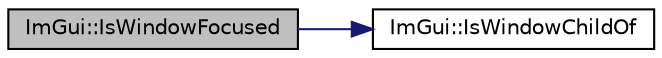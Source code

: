 digraph "ImGui::IsWindowFocused"
{
 // LATEX_PDF_SIZE
  edge [fontname="Helvetica",fontsize="10",labelfontname="Helvetica",labelfontsize="10"];
  node [fontname="Helvetica",fontsize="10",shape=record];
  rankdir="LR";
  Node1 [label="ImGui::IsWindowFocused",height=0.2,width=0.4,color="black", fillcolor="grey75", style="filled", fontcolor="black",tooltip=" "];
  Node1 -> Node2 [color="midnightblue",fontsize="10",style="solid"];
  Node2 [label="ImGui::IsWindowChildOf",height=0.2,width=0.4,color="black", fillcolor="white", style="filled",URL="$namespace_im_gui.html#a2ca7721bfc85f5e98c212c2e9ad793b5",tooltip=" "];
}
